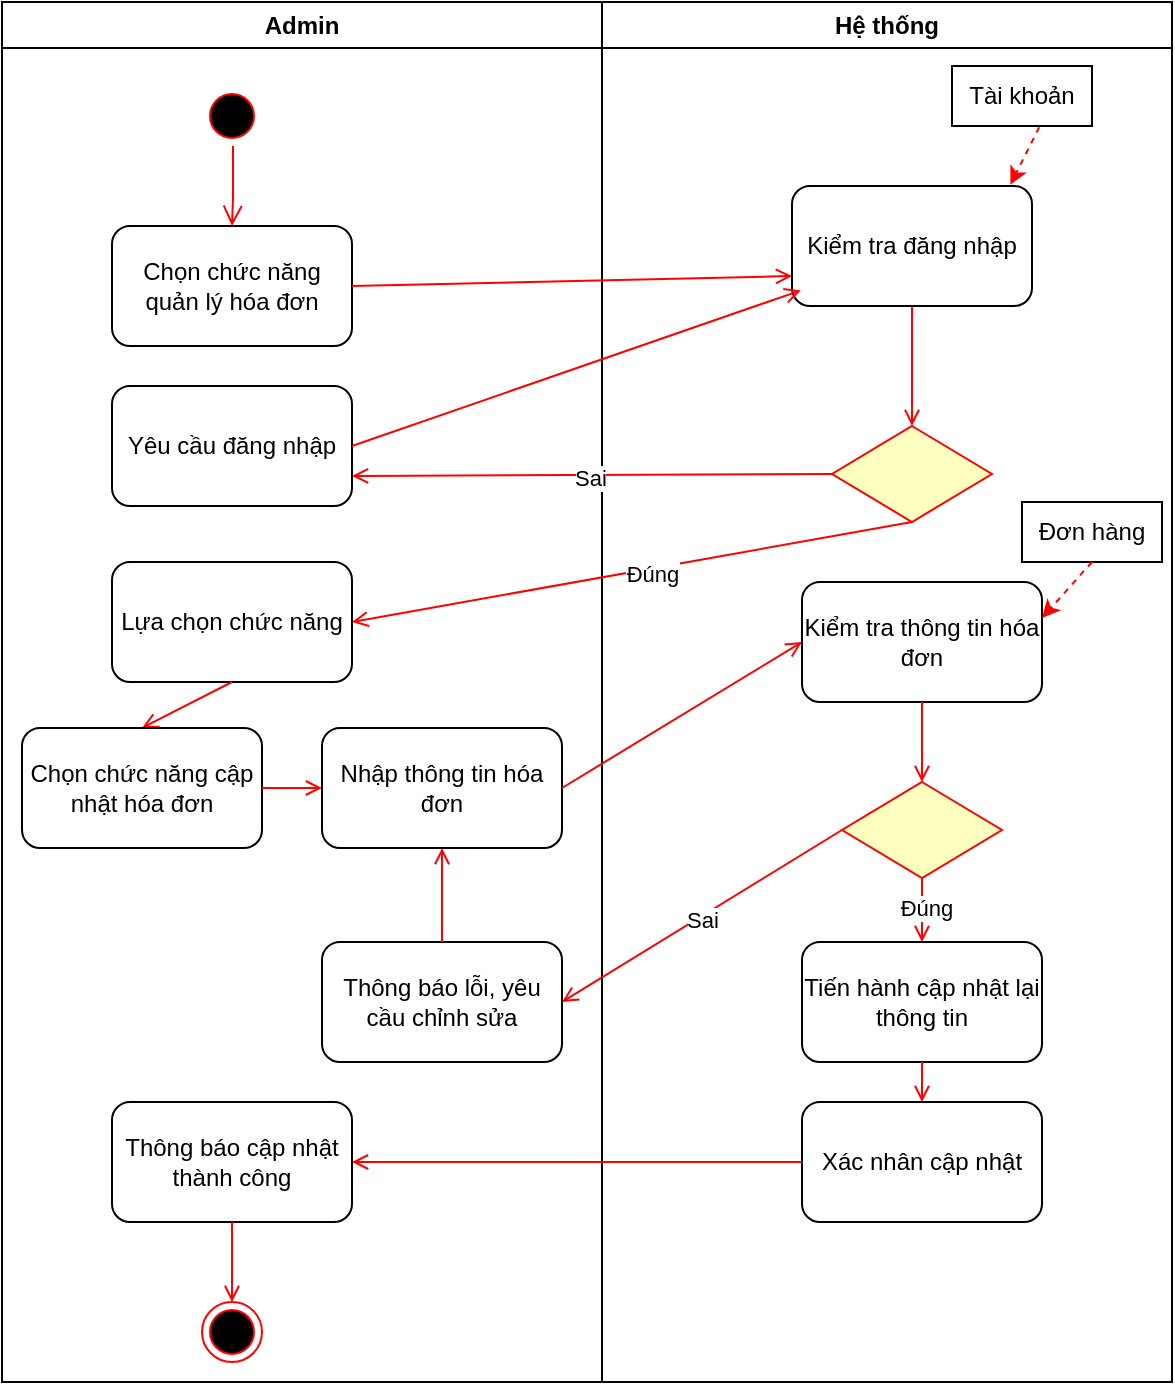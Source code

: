 <mxfile version="26.0.16">
  <diagram name="Page-1" id="e7e014a7-5840-1c2e-5031-d8a46d1fe8dd">
    <mxGraphModel grid="1" page="1" gridSize="10" guides="1" tooltips="1" connect="1" arrows="1" fold="1" pageScale="1" pageWidth="1169" pageHeight="826" background="none" math="0" shadow="0">
      <root>
        <mxCell id="0" />
        <mxCell id="1" parent="0" />
        <mxCell id="2BfxS6TE-HqiaOgssZ8z-41" value="Admin" style="swimlane;whiteSpace=wrap" vertex="1" parent="1">
          <mxGeometry x="170" y="60" width="300" height="690" as="geometry" />
        </mxCell>
        <mxCell id="2BfxS6TE-HqiaOgssZ8z-42" value="" style="ellipse;shape=startState;fillColor=#000000;strokeColor=#ff0000;" vertex="1" parent="2BfxS6TE-HqiaOgssZ8z-41">
          <mxGeometry x="100" y="42" width="30" height="30" as="geometry" />
        </mxCell>
        <mxCell id="2BfxS6TE-HqiaOgssZ8z-43" value="" style="edgeStyle=elbowEdgeStyle;elbow=vertical;verticalAlign=bottom;endArrow=open;endSize=8;strokeColor=#FF0000;endFill=1;rounded=0;entryX=0.5;entryY=0;entryDx=0;entryDy=0;" edge="1" parent="2BfxS6TE-HqiaOgssZ8z-41" target="2BfxS6TE-HqiaOgssZ8z-44">
          <mxGeometry x="100" y="40" as="geometry">
            <mxPoint x="114.5" y="110" as="targetPoint" />
            <mxPoint x="115.5" y="72" as="sourcePoint" />
            <Array as="points">
              <mxPoint x="95" y="98" />
            </Array>
          </mxGeometry>
        </mxCell>
        <mxCell id="2BfxS6TE-HqiaOgssZ8z-44" value="Chọn chức năng quản lý hóa đơn" style="rounded=1;whiteSpace=wrap;html=1;" vertex="1" parent="2BfxS6TE-HqiaOgssZ8z-41">
          <mxGeometry x="55" y="112" width="120" height="60" as="geometry" />
        </mxCell>
        <mxCell id="2BfxS6TE-HqiaOgssZ8z-45" value="Yêu cầu đăng nhập" style="rounded=1;whiteSpace=wrap;html=1;" vertex="1" parent="2BfxS6TE-HqiaOgssZ8z-41">
          <mxGeometry x="55" y="192" width="120" height="60" as="geometry" />
        </mxCell>
        <mxCell id="2BfxS6TE-HqiaOgssZ8z-46" value="Lựa chọn chức năng" style="rounded=1;whiteSpace=wrap;html=1;" vertex="1" parent="2BfxS6TE-HqiaOgssZ8z-41">
          <mxGeometry x="55" y="280" width="120" height="60" as="geometry" />
        </mxCell>
        <mxCell id="2BfxS6TE-HqiaOgssZ8z-47" value="" style="endArrow=open;strokeColor=#FF0000;endFill=1;rounded=0;exitX=0.5;exitY=1;exitDx=0;exitDy=0;entryX=0.5;entryY=0;entryDx=0;entryDy=0;entryPerimeter=0;" edge="1" parent="2BfxS6TE-HqiaOgssZ8z-41" source="2BfxS6TE-HqiaOgssZ8z-46" target="2BfxS6TE-HqiaOgssZ8z-48">
          <mxGeometry relative="1" as="geometry">
            <mxPoint x="100" y="395" as="sourcePoint" />
            <mxPoint x="60" y="370" as="targetPoint" />
            <Array as="points" />
          </mxGeometry>
        </mxCell>
        <mxCell id="2BfxS6TE-HqiaOgssZ8z-48" value="Chọn chức năng cập nhật hóa đơn" style="rounded=1;whiteSpace=wrap;html=1;" vertex="1" parent="2BfxS6TE-HqiaOgssZ8z-41">
          <mxGeometry x="10" y="363" width="120" height="60" as="geometry" />
        </mxCell>
        <mxCell id="2BfxS6TE-HqiaOgssZ8z-49" value="" style="endArrow=open;strokeColor=#FF0000;endFill=1;rounded=0;exitX=1;exitY=0.5;exitDx=0;exitDy=0;entryX=0;entryY=0.5;entryDx=0;entryDy=0;" edge="1" parent="2BfxS6TE-HqiaOgssZ8z-41" source="2BfxS6TE-HqiaOgssZ8z-48" target="2BfxS6TE-HqiaOgssZ8z-50">
          <mxGeometry relative="1" as="geometry">
            <mxPoint x="205" y="400" as="sourcePoint" />
            <mxPoint x="180" y="393" as="targetPoint" />
            <Array as="points" />
          </mxGeometry>
        </mxCell>
        <mxCell id="2BfxS6TE-HqiaOgssZ8z-50" value="Nhập thông tin hóa đơn" style="rounded=1;whiteSpace=wrap;html=1;" vertex="1" parent="2BfxS6TE-HqiaOgssZ8z-41">
          <mxGeometry x="160" y="363" width="120" height="60" as="geometry" />
        </mxCell>
        <mxCell id="2BfxS6TE-HqiaOgssZ8z-51" value="Thông báo lỗi, yêu cầu chỉnh sửa" style="rounded=1;whiteSpace=wrap;html=1;" vertex="1" parent="2BfxS6TE-HqiaOgssZ8z-41">
          <mxGeometry x="160" y="470" width="120" height="60" as="geometry" />
        </mxCell>
        <mxCell id="2BfxS6TE-HqiaOgssZ8z-52" value="" style="endArrow=open;strokeColor=#FF0000;endFill=1;rounded=0;exitX=0.5;exitY=0;exitDx=0;exitDy=0;entryX=0.5;entryY=1;entryDx=0;entryDy=0;" edge="1" parent="2BfxS6TE-HqiaOgssZ8z-41" source="2BfxS6TE-HqiaOgssZ8z-51" target="2BfxS6TE-HqiaOgssZ8z-50">
          <mxGeometry relative="1" as="geometry">
            <mxPoint x="290" y="403" as="sourcePoint" />
            <mxPoint x="410" y="330" as="targetPoint" />
            <Array as="points" />
          </mxGeometry>
        </mxCell>
        <mxCell id="Md63ulKhBENSFqzugvEg-3" value="Thông báo cập nhật thành công" style="rounded=1;whiteSpace=wrap;html=1;" vertex="1" parent="2BfxS6TE-HqiaOgssZ8z-41">
          <mxGeometry x="55" y="550" width="120" height="60" as="geometry" />
        </mxCell>
        <mxCell id="Md63ulKhBENSFqzugvEg-4" value="" style="ellipse;html=1;shape=endState;fillColor=#000000;strokeColor=#ff0000;" vertex="1" parent="2BfxS6TE-HqiaOgssZ8z-41">
          <mxGeometry x="100" y="650" width="30" height="30" as="geometry" />
        </mxCell>
        <mxCell id="Md63ulKhBENSFqzugvEg-5" value="" style="endArrow=open;strokeColor=#FF0000;endFill=1;rounded=0;exitX=0.5;exitY=1;exitDx=0;exitDy=0;entryX=0.5;entryY=0;entryDx=0;entryDy=0;" edge="1" parent="2BfxS6TE-HqiaOgssZ8z-41" source="Md63ulKhBENSFqzugvEg-3" target="Md63ulKhBENSFqzugvEg-4">
          <mxGeometry relative="1" as="geometry">
            <mxPoint x="90" y="627" as="sourcePoint" />
            <mxPoint x="45" y="650" as="targetPoint" />
            <Array as="points" />
          </mxGeometry>
        </mxCell>
        <mxCell id="2BfxS6TE-HqiaOgssZ8z-53" value="Hệ thống" style="swimlane;whiteSpace=wrap;startSize=23;" vertex="1" parent="1">
          <mxGeometry x="470" y="60" width="285" height="690" as="geometry" />
        </mxCell>
        <mxCell id="2BfxS6TE-HqiaOgssZ8z-54" value="" style="endArrow=open;strokeColor=#FF0000;endFill=1;rounded=0;exitX=0.5;exitY=1;exitDx=0;exitDy=0;entryX=0.5;entryY=0;entryDx=0;entryDy=0;" edge="1" parent="2BfxS6TE-HqiaOgssZ8z-53" source="2BfxS6TE-HqiaOgssZ8z-55" target="2BfxS6TE-HqiaOgssZ8z-56">
          <mxGeometry relative="1" as="geometry">
            <mxPoint x="126.1" y="121.26" as="sourcePoint" />
            <mxPoint x="130.0" y="172.0" as="targetPoint" />
            <Array as="points" />
          </mxGeometry>
        </mxCell>
        <mxCell id="2BfxS6TE-HqiaOgssZ8z-55" value="Kiểm tra đăng nhập" style="rounded=1;whiteSpace=wrap;html=1;" vertex="1" parent="2BfxS6TE-HqiaOgssZ8z-53">
          <mxGeometry x="95" y="92" width="120" height="60" as="geometry" />
        </mxCell>
        <mxCell id="2BfxS6TE-HqiaOgssZ8z-56" value="" style="rhombus;fillColor=#ffffc0;strokeColor=#ff0000;" vertex="1" parent="2BfxS6TE-HqiaOgssZ8z-53">
          <mxGeometry x="115" y="212" width="80" height="48" as="geometry" />
        </mxCell>
        <mxCell id="2BfxS6TE-HqiaOgssZ8z-57" value="" style="endArrow=classic;html=1;rounded=0;dashed=1;entryX=0.91;entryY=-0.01;entryDx=0;entryDy=0;entryPerimeter=0;exitX=0.623;exitY=1.02;exitDx=0;exitDy=0;exitPerimeter=0;fillColor=#d80073;strokeColor=light-dark(#ff0000, #FFA9E0);" edge="1" parent="2BfxS6TE-HqiaOgssZ8z-53" source="2BfxS6TE-HqiaOgssZ8z-58" target="2BfxS6TE-HqiaOgssZ8z-55">
          <mxGeometry width="50" height="50" relative="1" as="geometry">
            <mxPoint x="215" y="62" as="sourcePoint" />
            <mxPoint x="210" y="32" as="targetPoint" />
          </mxGeometry>
        </mxCell>
        <mxCell id="2BfxS6TE-HqiaOgssZ8z-58" value="Tài khoản" style="rounded=0;whiteSpace=wrap;html=1;" vertex="1" parent="2BfxS6TE-HqiaOgssZ8z-53">
          <mxGeometry x="175" y="32" width="70" height="30" as="geometry" />
        </mxCell>
        <mxCell id="2BfxS6TE-HqiaOgssZ8z-59" value="" style="rhombus;fillColor=#ffffc0;strokeColor=#ff0000;" vertex="1" parent="2BfxS6TE-HqiaOgssZ8z-53">
          <mxGeometry x="120" y="390" width="80" height="48" as="geometry" />
        </mxCell>
        <mxCell id="2BfxS6TE-HqiaOgssZ8z-60" value="" style="endArrow=open;strokeColor=#FF0000;endFill=1;rounded=0;exitX=0.5;exitY=1;exitDx=0;exitDy=0;entryX=0.5;entryY=0;entryDx=0;entryDy=0;" edge="1" parent="2BfxS6TE-HqiaOgssZ8z-53" source="2BfxS6TE-HqiaOgssZ8z-59" target="2BfxS6TE-HqiaOgssZ8z-64">
          <mxGeometry relative="1" as="geometry">
            <mxPoint x="159.5" y="458" as="sourcePoint" />
            <mxPoint x="159.5" y="510" as="targetPoint" />
            <Array as="points" />
          </mxGeometry>
        </mxCell>
        <mxCell id="2BfxS6TE-HqiaOgssZ8z-61" value="Đúng" style="edgeLabel;html=1;align=center;verticalAlign=middle;resizable=0;points=[];" connectable="0" vertex="1" parent="2BfxS6TE-HqiaOgssZ8z-60">
          <mxGeometry x="-0.064" y="2" relative="1" as="geometry">
            <mxPoint as="offset" />
          </mxGeometry>
        </mxCell>
        <mxCell id="2BfxS6TE-HqiaOgssZ8z-62" value="Kiểm tra thông tin hóa đơn" style="rounded=1;whiteSpace=wrap;html=1;" vertex="1" parent="2BfxS6TE-HqiaOgssZ8z-53">
          <mxGeometry x="100" y="290" width="120" height="60" as="geometry" />
        </mxCell>
        <mxCell id="2BfxS6TE-HqiaOgssZ8z-63" value="" style="endArrow=open;strokeColor=#FF0000;endFill=1;rounded=0;entryX=0.5;entryY=0;entryDx=0;entryDy=0;" edge="1" parent="2BfxS6TE-HqiaOgssZ8z-53" source="2BfxS6TE-HqiaOgssZ8z-62" target="2BfxS6TE-HqiaOgssZ8z-59">
          <mxGeometry relative="1" as="geometry">
            <mxPoint x="-10" y="403" as="sourcePoint" />
            <mxPoint x="110" y="330" as="targetPoint" />
            <Array as="points" />
          </mxGeometry>
        </mxCell>
        <mxCell id="2BfxS6TE-HqiaOgssZ8z-64" value="Tiến hành cập nhật lại thông tin" style="rounded=1;whiteSpace=wrap;html=1;" vertex="1" parent="2BfxS6TE-HqiaOgssZ8z-53">
          <mxGeometry x="100" y="470" width="120" height="60" as="geometry" />
        </mxCell>
        <mxCell id="2BfxS6TE-HqiaOgssZ8z-65" value="" style="endArrow=open;strokeColor=#FF0000;endFill=1;rounded=0;exitX=0.5;exitY=1;exitDx=0;exitDy=0;entryX=0.5;entryY=0;entryDx=0;entryDy=0;" edge="1" parent="2BfxS6TE-HqiaOgssZ8z-53" source="2BfxS6TE-HqiaOgssZ8z-64" target="Md63ulKhBENSFqzugvEg-1">
          <mxGeometry relative="1" as="geometry">
            <mxPoint x="30" y="643" as="sourcePoint" />
            <mxPoint x="160" y="560" as="targetPoint" />
            <Array as="points" />
          </mxGeometry>
        </mxCell>
        <mxCell id="2BfxS6TE-HqiaOgssZ8z-66" value="Đơn hàng" style="rounded=0;whiteSpace=wrap;html=1;" vertex="1" parent="2BfxS6TE-HqiaOgssZ8z-53">
          <mxGeometry x="210" y="250" width="70" height="30" as="geometry" />
        </mxCell>
        <mxCell id="2BfxS6TE-HqiaOgssZ8z-67" value="" style="endArrow=classic;html=1;rounded=0;dashed=1;entryX=1;entryY=0.3;entryDx=0;entryDy=0;entryPerimeter=0;exitX=0.623;exitY=1.02;exitDx=0;exitDy=0;exitPerimeter=0;fillColor=#d80073;strokeColor=light-dark(#ff0000, #FFA9E0);" edge="1" parent="2BfxS6TE-HqiaOgssZ8z-53" target="2BfxS6TE-HqiaOgssZ8z-62">
          <mxGeometry width="50" height="50" relative="1" as="geometry">
            <mxPoint x="245" y="280" as="sourcePoint" />
            <mxPoint x="230" y="308" as="targetPoint" />
          </mxGeometry>
        </mxCell>
        <mxCell id="Md63ulKhBENSFqzugvEg-1" value="Xác nhân cập nhật" style="rounded=1;whiteSpace=wrap;html=1;" vertex="1" parent="2BfxS6TE-HqiaOgssZ8z-53">
          <mxGeometry x="100" y="550" width="120" height="60" as="geometry" />
        </mxCell>
        <mxCell id="2BfxS6TE-HqiaOgssZ8z-69" value="" style="endArrow=open;strokeColor=#FF0000;endFill=1;rounded=0;exitX=1;exitY=0.5;exitDx=0;exitDy=0;entryX=0.037;entryY=0.87;entryDx=0;entryDy=0;entryPerimeter=0;" edge="1" parent="1" source="2BfxS6TE-HqiaOgssZ8z-45" target="2BfxS6TE-HqiaOgssZ8z-55">
          <mxGeometry relative="1" as="geometry">
            <mxPoint x="350" y="410" as="sourcePoint" />
            <mxPoint x="350" y="470" as="targetPoint" />
            <Array as="points" />
          </mxGeometry>
        </mxCell>
        <mxCell id="2BfxS6TE-HqiaOgssZ8z-70" value="" style="endArrow=open;strokeColor=#FF0000;endFill=1;rounded=0;exitX=1;exitY=0.5;exitDx=0;exitDy=0;entryX=0;entryY=0.75;entryDx=0;entryDy=0;" edge="1" parent="1" source="2BfxS6TE-HqiaOgssZ8z-44" target="2BfxS6TE-HqiaOgssZ8z-55">
          <mxGeometry relative="1" as="geometry">
            <mxPoint x="370" y="380" as="sourcePoint" />
            <mxPoint x="574" y="262" as="targetPoint" />
            <Array as="points" />
          </mxGeometry>
        </mxCell>
        <mxCell id="2BfxS6TE-HqiaOgssZ8z-71" value="" style="endArrow=open;strokeColor=#FF0000;endFill=1;rounded=0;exitX=0;exitY=0.5;exitDx=0;exitDy=0;entryX=1;entryY=0.75;entryDx=0;entryDy=0;" edge="1" parent="1" source="2BfxS6TE-HqiaOgssZ8z-56" target="2BfxS6TE-HqiaOgssZ8z-45">
          <mxGeometry relative="1" as="geometry">
            <mxPoint x="619.5" y="400" as="sourcePoint" />
            <mxPoint x="360" y="388" as="targetPoint" />
          </mxGeometry>
        </mxCell>
        <mxCell id="2BfxS6TE-HqiaOgssZ8z-72" value="Sai" style="edgeLabel;html=1;align=center;verticalAlign=middle;resizable=0;points=[];" connectable="0" vertex="1" parent="2BfxS6TE-HqiaOgssZ8z-71">
          <mxGeometry x="0.01" y="1" relative="1" as="geometry">
            <mxPoint as="offset" />
          </mxGeometry>
        </mxCell>
        <mxCell id="2BfxS6TE-HqiaOgssZ8z-73" value="" style="endArrow=open;strokeColor=#FF0000;endFill=1;rounded=0;exitX=0.5;exitY=1;exitDx=0;exitDy=0;entryX=1;entryY=0.5;entryDx=0;entryDy=0;" edge="1" parent="1" source="2BfxS6TE-HqiaOgssZ8z-56" target="2BfxS6TE-HqiaOgssZ8z-46">
          <mxGeometry relative="1" as="geometry">
            <mxPoint x="440" y="448" as="sourcePoint" />
            <mxPoint x="625" y="370" as="targetPoint" />
            <Array as="points" />
          </mxGeometry>
        </mxCell>
        <mxCell id="2BfxS6TE-HqiaOgssZ8z-74" value="Đúng" style="edgeLabel;html=1;align=center;verticalAlign=middle;resizable=0;points=[];" connectable="0" vertex="1" parent="2BfxS6TE-HqiaOgssZ8z-73">
          <mxGeometry x="-0.064" y="2" relative="1" as="geometry">
            <mxPoint as="offset" />
          </mxGeometry>
        </mxCell>
        <mxCell id="2BfxS6TE-HqiaOgssZ8z-75" value="" style="endArrow=open;strokeColor=#FF0000;endFill=1;rounded=0;exitX=1;exitY=0.5;exitDx=0;exitDy=0;entryX=0;entryY=0.5;entryDx=0;entryDy=0;" edge="1" parent="1" source="2BfxS6TE-HqiaOgssZ8z-50" target="2BfxS6TE-HqiaOgssZ8z-62">
          <mxGeometry relative="1" as="geometry">
            <mxPoint x="555" y="490" as="sourcePoint" />
            <mxPoint x="560" y="390" as="targetPoint" />
            <Array as="points" />
          </mxGeometry>
        </mxCell>
        <mxCell id="2BfxS6TE-HqiaOgssZ8z-76" value="" style="endArrow=open;strokeColor=#FF0000;endFill=1;rounded=0;exitX=0;exitY=0.5;exitDx=0;exitDy=0;entryX=1;entryY=0.5;entryDx=0;entryDy=0;" edge="1" parent="1" source="2BfxS6TE-HqiaOgssZ8z-59" target="2BfxS6TE-HqiaOgssZ8z-51">
          <mxGeometry relative="1" as="geometry">
            <mxPoint x="615" y="510" as="sourcePoint" />
            <mxPoint x="375" y="511" as="targetPoint" />
          </mxGeometry>
        </mxCell>
        <mxCell id="2BfxS6TE-HqiaOgssZ8z-77" value="Sai" style="edgeLabel;html=1;align=center;verticalAlign=middle;resizable=0;points=[];" connectable="0" vertex="1" parent="2BfxS6TE-HqiaOgssZ8z-76">
          <mxGeometry x="0.01" y="1" relative="1" as="geometry">
            <mxPoint as="offset" />
          </mxGeometry>
        </mxCell>
        <mxCell id="Md63ulKhBENSFqzugvEg-2" value="" style="endArrow=open;strokeColor=#FF0000;endFill=1;rounded=0;exitX=0;exitY=0.5;exitDx=0;exitDy=0;entryX=1;entryY=0.5;entryDx=0;entryDy=0;" edge="1" parent="1" source="Md63ulKhBENSFqzugvEg-1" target="Md63ulKhBENSFqzugvEg-3">
          <mxGeometry relative="1" as="geometry">
            <mxPoint x="480" y="613" as="sourcePoint" />
            <mxPoint x="400" y="640" as="targetPoint" />
            <Array as="points" />
          </mxGeometry>
        </mxCell>
      </root>
    </mxGraphModel>
  </diagram>
</mxfile>

